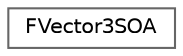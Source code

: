 digraph "Graphical Class Hierarchy"
{
 // INTERACTIVE_SVG=YES
 // LATEX_PDF_SIZE
  bgcolor="transparent";
  edge [fontname=Helvetica,fontsize=10,labelfontname=Helvetica,labelfontsize=10];
  node [fontname=Helvetica,fontsize=10,shape=box,height=0.2,width=0.4];
  rankdir="LR";
  Node0 [id="Node000000",label="FVector3SOA",height=0.2,width=0.4,color="grey40", fillcolor="white", style="filled",URL="$d9/d2a/structFVector3SOA.html",tooltip="Stores XYZ from 4 vectors in one Struct Of Arrays."];
}
